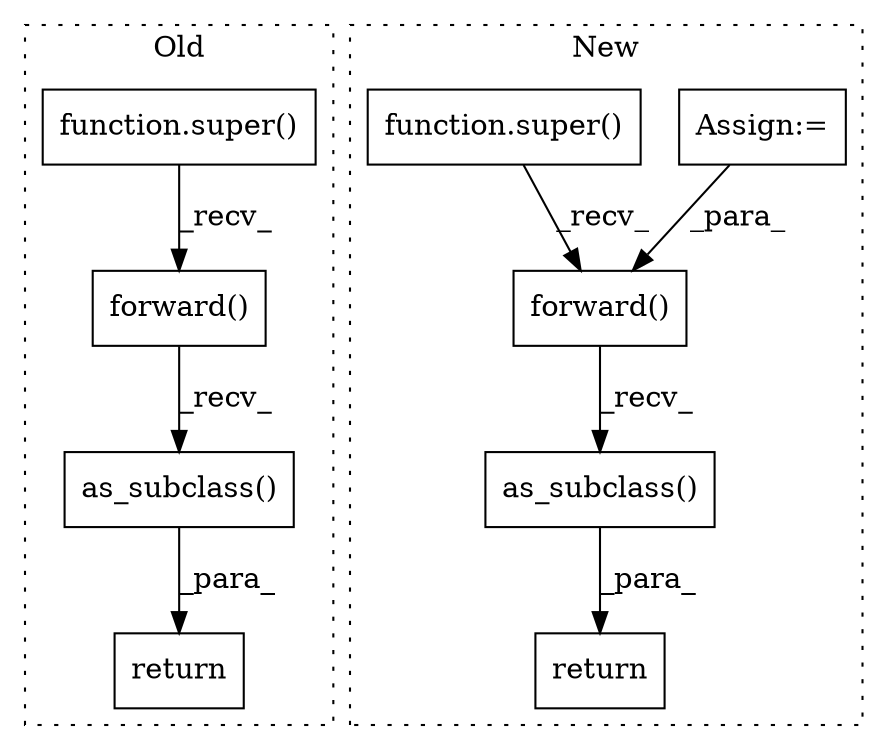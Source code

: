 digraph G {
subgraph cluster0 {
1 [label="function.super()" a="75" s="10207,10227" l="6,1" shape="box"];
3 [label="return" a="93" s="10200" l="7" shape="box"];
5 [label="forward()" a="75" s="10207,10244" l="30,1" shape="box"];
8 [label="as_subclass()" a="75" s="10207,10261" l="51,1" shape="box"];
label = "Old";
style="dotted";
}
subgraph cluster1 {
2 [label="return" a="93" s="27799" l="7" shape="box"];
4 [label="Assign:=" a="68" s="27629" l="3" shape="box"];
6 [label="as_subclass()" a="75" s="27806,27855" l="35,1" shape="box"];
7 [label="function.super()" a="75" s="27806" l="7" shape="box"];
9 [label="forward()" a="75" s="27806,27827" l="16,1" shape="box"];
label = "New";
style="dotted";
}
1 -> 5 [label="_recv_"];
4 -> 9 [label="_para_"];
5 -> 8 [label="_recv_"];
6 -> 2 [label="_para_"];
7 -> 9 [label="_recv_"];
8 -> 3 [label="_para_"];
9 -> 6 [label="_recv_"];
}